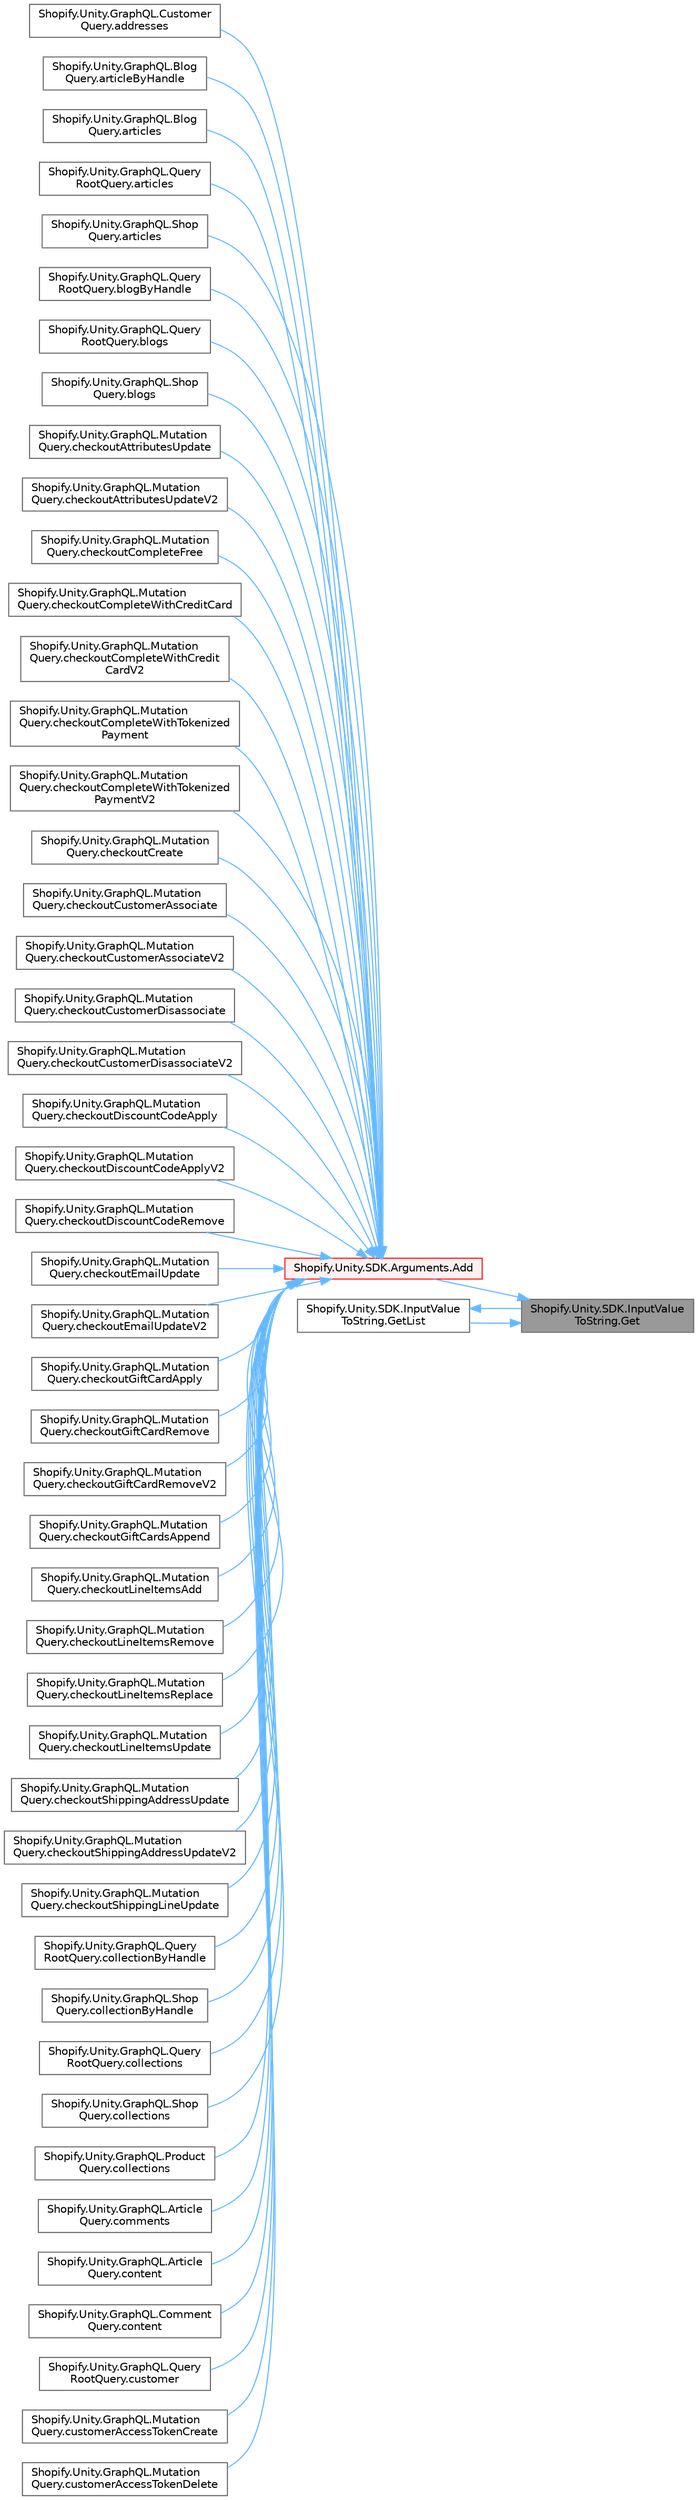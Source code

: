 digraph "Shopify.Unity.SDK.InputValueToString.Get"
{
 // LATEX_PDF_SIZE
  bgcolor="transparent";
  edge [fontname=Helvetica,fontsize=10,labelfontname=Helvetica,labelfontsize=10];
  node [fontname=Helvetica,fontsize=10,shape=box,height=0.2,width=0.4];
  rankdir="RL";
  Node1 [id="Node000001",label="Shopify.Unity.SDK.InputValue\lToString.Get",height=0.2,width=0.4,color="gray40", fillcolor="grey60", style="filled", fontcolor="black",tooltip="Converts a C# value/object to a GraphQL string value/object."];
  Node1 -> Node2 [id="edge1_Node000001_Node000002",dir="back",color="steelblue1",style="solid",tooltip=" "];
  Node2 [id="Node000002",label="Shopify.Unity.SDK.Arguments.Add",height=0.2,width=0.4,color="red", fillcolor="#FFF0F0", style="filled",URL="$class_shopify_1_1_unity_1_1_s_d_k_1_1_arguments.html#abef16f302c9cace9158afd6dd9f1443a",tooltip="Adds an argument."];
  Node2 -> Node3 [id="edge2_Node000002_Node000003",dir="back",color="steelblue1",style="solid",tooltip=" "];
  Node3 [id="Node000003",label="Shopify.Unity.GraphQL.Customer\lQuery.addresses",height=0.2,width=0.4,color="grey40", fillcolor="white", style="filled",URL="$class_shopify_1_1_unity_1_1_graph_q_l_1_1_customer_query.html#a0f7c3532bd8cd225f5eed71689fcc6c2",tooltip="A list of addresses for the customer."];
  Node2 -> Node4 [id="edge3_Node000002_Node000004",dir="back",color="steelblue1",style="solid",tooltip=" "];
  Node4 [id="Node000004",label="Shopify.Unity.GraphQL.Blog\lQuery.articleByHandle",height=0.2,width=0.4,color="grey40", fillcolor="white", style="filled",URL="$class_shopify_1_1_unity_1_1_graph_q_l_1_1_blog_query.html#af56ecab81ea0fcfa351d7760bd3059c9",tooltip="Find an article by its handle."];
  Node2 -> Node5 [id="edge4_Node000002_Node000005",dir="back",color="steelblue1",style="solid",tooltip=" "];
  Node5 [id="Node000005",label="Shopify.Unity.GraphQL.Blog\lQuery.articles",height=0.2,width=0.4,color="grey40", fillcolor="white", style="filled",URL="$class_shopify_1_1_unity_1_1_graph_q_l_1_1_blog_query.html#a92569df99ebc36101f02fa636bb658ed",tooltip="List of the blog's articles."];
  Node2 -> Node6 [id="edge5_Node000002_Node000006",dir="back",color="steelblue1",style="solid",tooltip=" "];
  Node6 [id="Node000006",label="Shopify.Unity.GraphQL.Query\lRootQuery.articles",height=0.2,width=0.4,color="grey40", fillcolor="white", style="filled",URL="$class_shopify_1_1_unity_1_1_graph_q_l_1_1_query_root_query.html#ab2d0ad701a8abc062e0c615e7c0112ed",tooltip="List of the shop's articles."];
  Node2 -> Node7 [id="edge6_Node000002_Node000007",dir="back",color="steelblue1",style="solid",tooltip=" "];
  Node7 [id="Node000007",label="Shopify.Unity.GraphQL.Shop\lQuery.articles",height=0.2,width=0.4,color="grey40", fillcolor="white", style="filled",URL="$class_shopify_1_1_unity_1_1_graph_q_l_1_1_shop_query.html#aa787941acd8087de3e0f5412d16e09dd",tooltip="List of the shop' articles."];
  Node2 -> Node8 [id="edge7_Node000002_Node000008",dir="back",color="steelblue1",style="solid",tooltip=" "];
  Node8 [id="Node000008",label="Shopify.Unity.GraphQL.Query\lRootQuery.blogByHandle",height=0.2,width=0.4,color="grey40", fillcolor="white", style="filled",URL="$class_shopify_1_1_unity_1_1_graph_q_l_1_1_query_root_query.html#af3c3972a14ea8827b607a9fc02fff8d6",tooltip="Find a blog by its handle."];
  Node2 -> Node9 [id="edge8_Node000002_Node000009",dir="back",color="steelblue1",style="solid",tooltip=" "];
  Node9 [id="Node000009",label="Shopify.Unity.GraphQL.Query\lRootQuery.blogs",height=0.2,width=0.4,color="grey40", fillcolor="white", style="filled",URL="$class_shopify_1_1_unity_1_1_graph_q_l_1_1_query_root_query.html#aff8d45b6bddb8418446e734633c3f5a4",tooltip="List of the shop's blogs."];
  Node2 -> Node10 [id="edge9_Node000002_Node000010",dir="back",color="steelblue1",style="solid",tooltip=" "];
  Node10 [id="Node000010",label="Shopify.Unity.GraphQL.Shop\lQuery.blogs",height=0.2,width=0.4,color="grey40", fillcolor="white", style="filled",URL="$class_shopify_1_1_unity_1_1_graph_q_l_1_1_shop_query.html#a252dfa33e3e3b1267ce3457e08b1aad4",tooltip="List of the shop' blogs."];
  Node2 -> Node11 [id="edge10_Node000002_Node000011",dir="back",color="steelblue1",style="solid",tooltip=" "];
  Node11 [id="Node000011",label="Shopify.Unity.GraphQL.Mutation\lQuery.checkoutAttributesUpdate",height=0.2,width=0.4,color="grey40", fillcolor="white", style="filled",URL="$class_shopify_1_1_unity_1_1_graph_q_l_1_1_mutation_query.html#a747ce9e4444984226e603753e1d0a552",tooltip="Updates the attributes of a checkout."];
  Node2 -> Node12 [id="edge11_Node000002_Node000012",dir="back",color="steelblue1",style="solid",tooltip=" "];
  Node12 [id="Node000012",label="Shopify.Unity.GraphQL.Mutation\lQuery.checkoutAttributesUpdateV2",height=0.2,width=0.4,color="grey40", fillcolor="white", style="filled",URL="$class_shopify_1_1_unity_1_1_graph_q_l_1_1_mutation_query.html#af18025d78dd5d06be971c4c3e6b1535c",tooltip="Updates the attributes of a checkout."];
  Node2 -> Node13 [id="edge12_Node000002_Node000013",dir="back",color="steelblue1",style="solid",tooltip=" "];
  Node13 [id="Node000013",label="Shopify.Unity.GraphQL.Mutation\lQuery.checkoutCompleteFree",height=0.2,width=0.4,color="grey40", fillcolor="white", style="filled",URL="$class_shopify_1_1_unity_1_1_graph_q_l_1_1_mutation_query.html#ae040cdd0bf19da7d6d6a1912096c602c",tooltip="Completes a checkout without providing payment information. You can use this mutation for free items ..."];
  Node2 -> Node14 [id="edge13_Node000002_Node000014",dir="back",color="steelblue1",style="solid",tooltip=" "];
  Node14 [id="Node000014",label="Shopify.Unity.GraphQL.Mutation\lQuery.checkoutCompleteWithCreditCard",height=0.2,width=0.4,color="grey40", fillcolor="white", style="filled",URL="$class_shopify_1_1_unity_1_1_graph_q_l_1_1_mutation_query.html#a34582d5956d44b84502ce7ff59b1ad80",tooltip="Completes a checkout using a credit card token from Shopify's Vault."];
  Node2 -> Node15 [id="edge14_Node000002_Node000015",dir="back",color="steelblue1",style="solid",tooltip=" "];
  Node15 [id="Node000015",label="Shopify.Unity.GraphQL.Mutation\lQuery.checkoutCompleteWithCredit\lCardV2",height=0.2,width=0.4,color="grey40", fillcolor="white", style="filled",URL="$class_shopify_1_1_unity_1_1_graph_q_l_1_1_mutation_query.html#a8af05d93d2ffa353dc8a1ee80fc6b38c",tooltip="Completes a checkout using a credit card token from Shopify's card vault. Before you can complete che..."];
  Node2 -> Node16 [id="edge15_Node000002_Node000016",dir="back",color="steelblue1",style="solid",tooltip=" "];
  Node16 [id="Node000016",label="Shopify.Unity.GraphQL.Mutation\lQuery.checkoutCompleteWithTokenized\lPayment",height=0.2,width=0.4,color="grey40", fillcolor="white", style="filled",URL="$class_shopify_1_1_unity_1_1_graph_q_l_1_1_mutation_query.html#a2fafc07bebdcbf9c11dbcf9cfedcb74b",tooltip="Completes a checkout with a tokenized payment."];
  Node2 -> Node17 [id="edge16_Node000002_Node000017",dir="back",color="steelblue1",style="solid",tooltip=" "];
  Node17 [id="Node000017",label="Shopify.Unity.GraphQL.Mutation\lQuery.checkoutCompleteWithTokenized\lPaymentV2",height=0.2,width=0.4,color="grey40", fillcolor="white", style="filled",URL="$class_shopify_1_1_unity_1_1_graph_q_l_1_1_mutation_query.html#a3298337db1d15fb8da43992b283ffcf2",tooltip="Completes a checkout with a tokenized payment."];
  Node2 -> Node18 [id="edge17_Node000002_Node000018",dir="back",color="steelblue1",style="solid",tooltip=" "];
  Node18 [id="Node000018",label="Shopify.Unity.GraphQL.Mutation\lQuery.checkoutCreate",height=0.2,width=0.4,color="grey40", fillcolor="white", style="filled",URL="$class_shopify_1_1_unity_1_1_graph_q_l_1_1_mutation_query.html#a2c510c9774ae36e0797cd7c5cbaa2f48",tooltip="Creates a new checkout."];
  Node2 -> Node19 [id="edge18_Node000002_Node000019",dir="back",color="steelblue1",style="solid",tooltip=" "];
  Node19 [id="Node000019",label="Shopify.Unity.GraphQL.Mutation\lQuery.checkoutCustomerAssociate",height=0.2,width=0.4,color="grey40", fillcolor="white", style="filled",URL="$class_shopify_1_1_unity_1_1_graph_q_l_1_1_mutation_query.html#a9a480a300ccd201d73634a9d065e97b3",tooltip="Associates a customer to the checkout."];
  Node2 -> Node20 [id="edge19_Node000002_Node000020",dir="back",color="steelblue1",style="solid",tooltip=" "];
  Node20 [id="Node000020",label="Shopify.Unity.GraphQL.Mutation\lQuery.checkoutCustomerAssociateV2",height=0.2,width=0.4,color="grey40", fillcolor="white", style="filled",URL="$class_shopify_1_1_unity_1_1_graph_q_l_1_1_mutation_query.html#afda0a8cc2beefde3ec18a2bd33ff23ac",tooltip="Associates a customer to the checkout."];
  Node2 -> Node21 [id="edge20_Node000002_Node000021",dir="back",color="steelblue1",style="solid",tooltip=" "];
  Node21 [id="Node000021",label="Shopify.Unity.GraphQL.Mutation\lQuery.checkoutCustomerDisassociate",height=0.2,width=0.4,color="grey40", fillcolor="white", style="filled",URL="$class_shopify_1_1_unity_1_1_graph_q_l_1_1_mutation_query.html#aecc44434929f04b715c9e928b5ebc0e9",tooltip="Disassociates the current checkout customer from the checkout."];
  Node2 -> Node22 [id="edge21_Node000002_Node000022",dir="back",color="steelblue1",style="solid",tooltip=" "];
  Node22 [id="Node000022",label="Shopify.Unity.GraphQL.Mutation\lQuery.checkoutCustomerDisassociateV2",height=0.2,width=0.4,color="grey40", fillcolor="white", style="filled",URL="$class_shopify_1_1_unity_1_1_graph_q_l_1_1_mutation_query.html#a572f9ce95caab283c08a24449e0b225f",tooltip="Disassociates the current checkout customer from the checkout."];
  Node2 -> Node23 [id="edge22_Node000002_Node000023",dir="back",color="steelblue1",style="solid",tooltip=" "];
  Node23 [id="Node000023",label="Shopify.Unity.GraphQL.Mutation\lQuery.checkoutDiscountCodeApply",height=0.2,width=0.4,color="grey40", fillcolor="white", style="filled",URL="$class_shopify_1_1_unity_1_1_graph_q_l_1_1_mutation_query.html#aa3c1b897d6c5ba3a4845f08650061a2f",tooltip="Applies a discount to an existing checkout using a discount code."];
  Node2 -> Node24 [id="edge23_Node000002_Node000024",dir="back",color="steelblue1",style="solid",tooltip=" "];
  Node24 [id="Node000024",label="Shopify.Unity.GraphQL.Mutation\lQuery.checkoutDiscountCodeApplyV2",height=0.2,width=0.4,color="grey40", fillcolor="white", style="filled",URL="$class_shopify_1_1_unity_1_1_graph_q_l_1_1_mutation_query.html#a9669d6c39238645651227c3c17fe377c",tooltip="Applies a discount to an existing checkout using a discount code."];
  Node2 -> Node25 [id="edge24_Node000002_Node000025",dir="back",color="steelblue1",style="solid",tooltip=" "];
  Node25 [id="Node000025",label="Shopify.Unity.GraphQL.Mutation\lQuery.checkoutDiscountCodeRemove",height=0.2,width=0.4,color="grey40", fillcolor="white", style="filled",URL="$class_shopify_1_1_unity_1_1_graph_q_l_1_1_mutation_query.html#adbaf8b48fe1f5e74c8a4570c278ab996",tooltip="Removes the applied discount from an existing checkout."];
  Node2 -> Node26 [id="edge25_Node000002_Node000026",dir="back",color="steelblue1",style="solid",tooltip=" "];
  Node26 [id="Node000026",label="Shopify.Unity.GraphQL.Mutation\lQuery.checkoutEmailUpdate",height=0.2,width=0.4,color="grey40", fillcolor="white", style="filled",URL="$class_shopify_1_1_unity_1_1_graph_q_l_1_1_mutation_query.html#a32bc7fe496a8f3cc4f15dae419a717ef",tooltip="Updates the email on an existing checkout."];
  Node2 -> Node27 [id="edge26_Node000002_Node000027",dir="back",color="steelblue1",style="solid",tooltip=" "];
  Node27 [id="Node000027",label="Shopify.Unity.GraphQL.Mutation\lQuery.checkoutEmailUpdateV2",height=0.2,width=0.4,color="grey40", fillcolor="white", style="filled",URL="$class_shopify_1_1_unity_1_1_graph_q_l_1_1_mutation_query.html#a2bcabf5f5c0af11dc98fd93a13483824",tooltip="Updates the email on an existing checkout."];
  Node2 -> Node28 [id="edge27_Node000002_Node000028",dir="back",color="steelblue1",style="solid",tooltip=" "];
  Node28 [id="Node000028",label="Shopify.Unity.GraphQL.Mutation\lQuery.checkoutGiftCardApply",height=0.2,width=0.4,color="grey40", fillcolor="white", style="filled",URL="$class_shopify_1_1_unity_1_1_graph_q_l_1_1_mutation_query.html#a5fe767f93285932741e18bad5ac5e2dd",tooltip="Applies a gift card to an existing checkout using a gift card code. This will replace all currently a..."];
  Node2 -> Node29 [id="edge28_Node000002_Node000029",dir="back",color="steelblue1",style="solid",tooltip=" "];
  Node29 [id="Node000029",label="Shopify.Unity.GraphQL.Mutation\lQuery.checkoutGiftCardRemove",height=0.2,width=0.4,color="grey40", fillcolor="white", style="filled",URL="$class_shopify_1_1_unity_1_1_graph_q_l_1_1_mutation_query.html#a6eeb8bbd32b3d40a70271f75c023a0f8",tooltip="Removes an applied gift card from the checkout."];
  Node2 -> Node30 [id="edge29_Node000002_Node000030",dir="back",color="steelblue1",style="solid",tooltip=" "];
  Node30 [id="Node000030",label="Shopify.Unity.GraphQL.Mutation\lQuery.checkoutGiftCardRemoveV2",height=0.2,width=0.4,color="grey40", fillcolor="white", style="filled",URL="$class_shopify_1_1_unity_1_1_graph_q_l_1_1_mutation_query.html#ad8ccc8d2bb2ba04e1b2f30156da00183",tooltip="Removes an applied gift card from the checkout."];
  Node2 -> Node31 [id="edge30_Node000002_Node000031",dir="back",color="steelblue1",style="solid",tooltip=" "];
  Node31 [id="Node000031",label="Shopify.Unity.GraphQL.Mutation\lQuery.checkoutGiftCardsAppend",height=0.2,width=0.4,color="grey40", fillcolor="white", style="filled",URL="$class_shopify_1_1_unity_1_1_graph_q_l_1_1_mutation_query.html#a1fd2b638000d959c475d60f408e0fd5b",tooltip="Appends gift cards to an existing checkout."];
  Node2 -> Node32 [id="edge31_Node000002_Node000032",dir="back",color="steelblue1",style="solid",tooltip=" "];
  Node32 [id="Node000032",label="Shopify.Unity.GraphQL.Mutation\lQuery.checkoutLineItemsAdd",height=0.2,width=0.4,color="grey40", fillcolor="white", style="filled",URL="$class_shopify_1_1_unity_1_1_graph_q_l_1_1_mutation_query.html#abbf3a9e481e369d711b25a47bb9c08ee",tooltip="Adds a list of line items to a checkout."];
  Node2 -> Node33 [id="edge32_Node000002_Node000033",dir="back",color="steelblue1",style="solid",tooltip=" "];
  Node33 [id="Node000033",label="Shopify.Unity.GraphQL.Mutation\lQuery.checkoutLineItemsRemove",height=0.2,width=0.4,color="grey40", fillcolor="white", style="filled",URL="$class_shopify_1_1_unity_1_1_graph_q_l_1_1_mutation_query.html#a7a1ebf379589a1393032936c40636c89",tooltip="Removes line items from an existing checkout."];
  Node2 -> Node34 [id="edge33_Node000002_Node000034",dir="back",color="steelblue1",style="solid",tooltip=" "];
  Node34 [id="Node000034",label="Shopify.Unity.GraphQL.Mutation\lQuery.checkoutLineItemsReplace",height=0.2,width=0.4,color="grey40", fillcolor="white", style="filled",URL="$class_shopify_1_1_unity_1_1_graph_q_l_1_1_mutation_query.html#af717b66aa511fadab07ed855f539f78f",tooltip="Sets a list of line items to a checkout."];
  Node2 -> Node35 [id="edge34_Node000002_Node000035",dir="back",color="steelblue1",style="solid",tooltip=" "];
  Node35 [id="Node000035",label="Shopify.Unity.GraphQL.Mutation\lQuery.checkoutLineItemsUpdate",height=0.2,width=0.4,color="grey40", fillcolor="white", style="filled",URL="$class_shopify_1_1_unity_1_1_graph_q_l_1_1_mutation_query.html#a9fd9b601cee14bbc47afd8a0444e73de",tooltip="Updates line items on a checkout."];
  Node2 -> Node36 [id="edge35_Node000002_Node000036",dir="back",color="steelblue1",style="solid",tooltip=" "];
  Node36 [id="Node000036",label="Shopify.Unity.GraphQL.Mutation\lQuery.checkoutShippingAddressUpdate",height=0.2,width=0.4,color="grey40", fillcolor="white", style="filled",URL="$class_shopify_1_1_unity_1_1_graph_q_l_1_1_mutation_query.html#abfa707237c19596bcd8c6a5b7a199bba",tooltip="Updates the shipping address of an existing checkout."];
  Node2 -> Node37 [id="edge36_Node000002_Node000037",dir="back",color="steelblue1",style="solid",tooltip=" "];
  Node37 [id="Node000037",label="Shopify.Unity.GraphQL.Mutation\lQuery.checkoutShippingAddressUpdateV2",height=0.2,width=0.4,color="grey40", fillcolor="white", style="filled",URL="$class_shopify_1_1_unity_1_1_graph_q_l_1_1_mutation_query.html#a38d7c42a9b5ecea2aaff7d47f840c688",tooltip="Updates the shipping address of an existing checkout."];
  Node2 -> Node38 [id="edge37_Node000002_Node000038",dir="back",color="steelblue1",style="solid",tooltip=" "];
  Node38 [id="Node000038",label="Shopify.Unity.GraphQL.Mutation\lQuery.checkoutShippingLineUpdate",height=0.2,width=0.4,color="grey40", fillcolor="white", style="filled",URL="$class_shopify_1_1_unity_1_1_graph_q_l_1_1_mutation_query.html#a03133cce6516ecad4dde844688462201",tooltip="Updates the shipping lines on an existing checkout."];
  Node2 -> Node39 [id="edge38_Node000002_Node000039",dir="back",color="steelblue1",style="solid",tooltip=" "];
  Node39 [id="Node000039",label="Shopify.Unity.GraphQL.Query\lRootQuery.collectionByHandle",height=0.2,width=0.4,color="grey40", fillcolor="white", style="filled",URL="$class_shopify_1_1_unity_1_1_graph_q_l_1_1_query_root_query.html#acc8797d62c249901c0f693a2dbb2eafa",tooltip="Find a collection by its handle."];
  Node2 -> Node40 [id="edge39_Node000002_Node000040",dir="back",color="steelblue1",style="solid",tooltip=" "];
  Node40 [id="Node000040",label="Shopify.Unity.GraphQL.Shop\lQuery.collectionByHandle",height=0.2,width=0.4,color="grey40", fillcolor="white", style="filled",URL="$class_shopify_1_1_unity_1_1_graph_q_l_1_1_shop_query.html#a2261d266ce84dd1e9821da5f2215c2e2",tooltip="Find a collection by its handle."];
  Node2 -> Node41 [id="edge40_Node000002_Node000041",dir="back",color="steelblue1",style="solid",tooltip=" "];
  Node41 [id="Node000041",label="Shopify.Unity.GraphQL.Query\lRootQuery.collections",height=0.2,width=0.4,color="grey40", fillcolor="white", style="filled",URL="$class_shopify_1_1_unity_1_1_graph_q_l_1_1_query_root_query.html#a98404aad3a7f264167b306081265289b",tooltip="List of the shop’s collections."];
  Node2 -> Node42 [id="edge41_Node000002_Node000042",dir="back",color="steelblue1",style="solid",tooltip=" "];
  Node42 [id="Node000042",label="Shopify.Unity.GraphQL.Shop\lQuery.collections",height=0.2,width=0.4,color="grey40", fillcolor="white", style="filled",URL="$class_shopify_1_1_unity_1_1_graph_q_l_1_1_shop_query.html#a09974a34bbe1d455b6578c95bdf14812",tooltip="List of the shop’s collections."];
  Node2 -> Node43 [id="edge42_Node000002_Node000043",dir="back",color="steelblue1",style="solid",tooltip=" "];
  Node43 [id="Node000043",label="Shopify.Unity.GraphQL.Product\lQuery.collections",height=0.2,width=0.4,color="grey40", fillcolor="white", style="filled",URL="$class_shopify_1_1_unity_1_1_graph_q_l_1_1_product_query.html#a9c619ff52d42ded6fd0c6a10d15b0ef9",tooltip="List of collections a product belongs to."];
  Node2 -> Node44 [id="edge43_Node000002_Node000044",dir="back",color="steelblue1",style="solid",tooltip=" "];
  Node44 [id="Node000044",label="Shopify.Unity.GraphQL.Article\lQuery.comments",height=0.2,width=0.4,color="grey40", fillcolor="white", style="filled",URL="$class_shopify_1_1_unity_1_1_graph_q_l_1_1_article_query.html#a7940ab7184bd317fa514381585d30f43",tooltip="List of comments posted on the article."];
  Node2 -> Node45 [id="edge44_Node000002_Node000045",dir="back",color="steelblue1",style="solid",tooltip=" "];
  Node45 [id="Node000045",label="Shopify.Unity.GraphQL.Article\lQuery.content",height=0.2,width=0.4,color="grey40", fillcolor="white", style="filled",URL="$class_shopify_1_1_unity_1_1_graph_q_l_1_1_article_query.html#a869ba506195f7fcc305cfb088a8c2eef",tooltip="Stripped content of the article, single line with HTML tags removed."];
  Node2 -> Node46 [id="edge45_Node000002_Node000046",dir="back",color="steelblue1",style="solid",tooltip=" "];
  Node46 [id="Node000046",label="Shopify.Unity.GraphQL.Comment\lQuery.content",height=0.2,width=0.4,color="grey40", fillcolor="white", style="filled",URL="$class_shopify_1_1_unity_1_1_graph_q_l_1_1_comment_query.html#ac7bc45ed05c67467b951c2d4a7b226e9",tooltip="Stripped content of the comment, single line with HTML tags removed."];
  Node2 -> Node47 [id="edge46_Node000002_Node000047",dir="back",color="steelblue1",style="solid",tooltip=" "];
  Node47 [id="Node000047",label="Shopify.Unity.GraphQL.Query\lRootQuery.customer",height=0.2,width=0.4,color="grey40", fillcolor="white", style="filled",URL="$class_shopify_1_1_unity_1_1_graph_q_l_1_1_query_root_query.html#aabf05b04ce711455fdf98c7a72ef8f23",tooltip="Find a customer by its access token."];
  Node2 -> Node48 [id="edge47_Node000002_Node000048",dir="back",color="steelblue1",style="solid",tooltip=" "];
  Node48 [id="Node000048",label="Shopify.Unity.GraphQL.Mutation\lQuery.customerAccessTokenCreate",height=0.2,width=0.4,color="grey40", fillcolor="white", style="filled",URL="$class_shopify_1_1_unity_1_1_graph_q_l_1_1_mutation_query.html#a7ed722dad6ef3db50b1a5c24cfd7c990",tooltip="Creates a customer access token. The customer access token is required to modify the customer object ..."];
  Node2 -> Node49 [id="edge48_Node000002_Node000049",dir="back",color="steelblue1",style="solid",tooltip=" "];
  Node49 [id="Node000049",label="Shopify.Unity.GraphQL.Mutation\lQuery.customerAccessTokenDelete",height=0.2,width=0.4,color="grey40", fillcolor="white", style="filled",URL="$class_shopify_1_1_unity_1_1_graph_q_l_1_1_mutation_query.html#aa163d2d8cde264a3f39c54870ea63c59",tooltip="Permanently destroys a customer access token."];
  Node1 -> Node106 [id="edge49_Node000001_Node000106",dir="back",color="steelblue1",style="solid",tooltip=" "];
  Node106 [id="Node000106",label="Shopify.Unity.SDK.InputValue\lToString.GetList",height=0.2,width=0.4,color="grey40", fillcolor="white", style="filled",URL="$class_shopify_1_1_unity_1_1_s_d_k_1_1_input_value_to_string.html#a85551896f4b72b9c5a12f79527837600",tooltip="Returns a string representing a GraphQL list from a C# iteratable object implementing IList."];
  Node106 -> Node1 [id="edge50_Node000106_Node000001",dir="back",color="steelblue1",style="solid",tooltip=" "];
}
